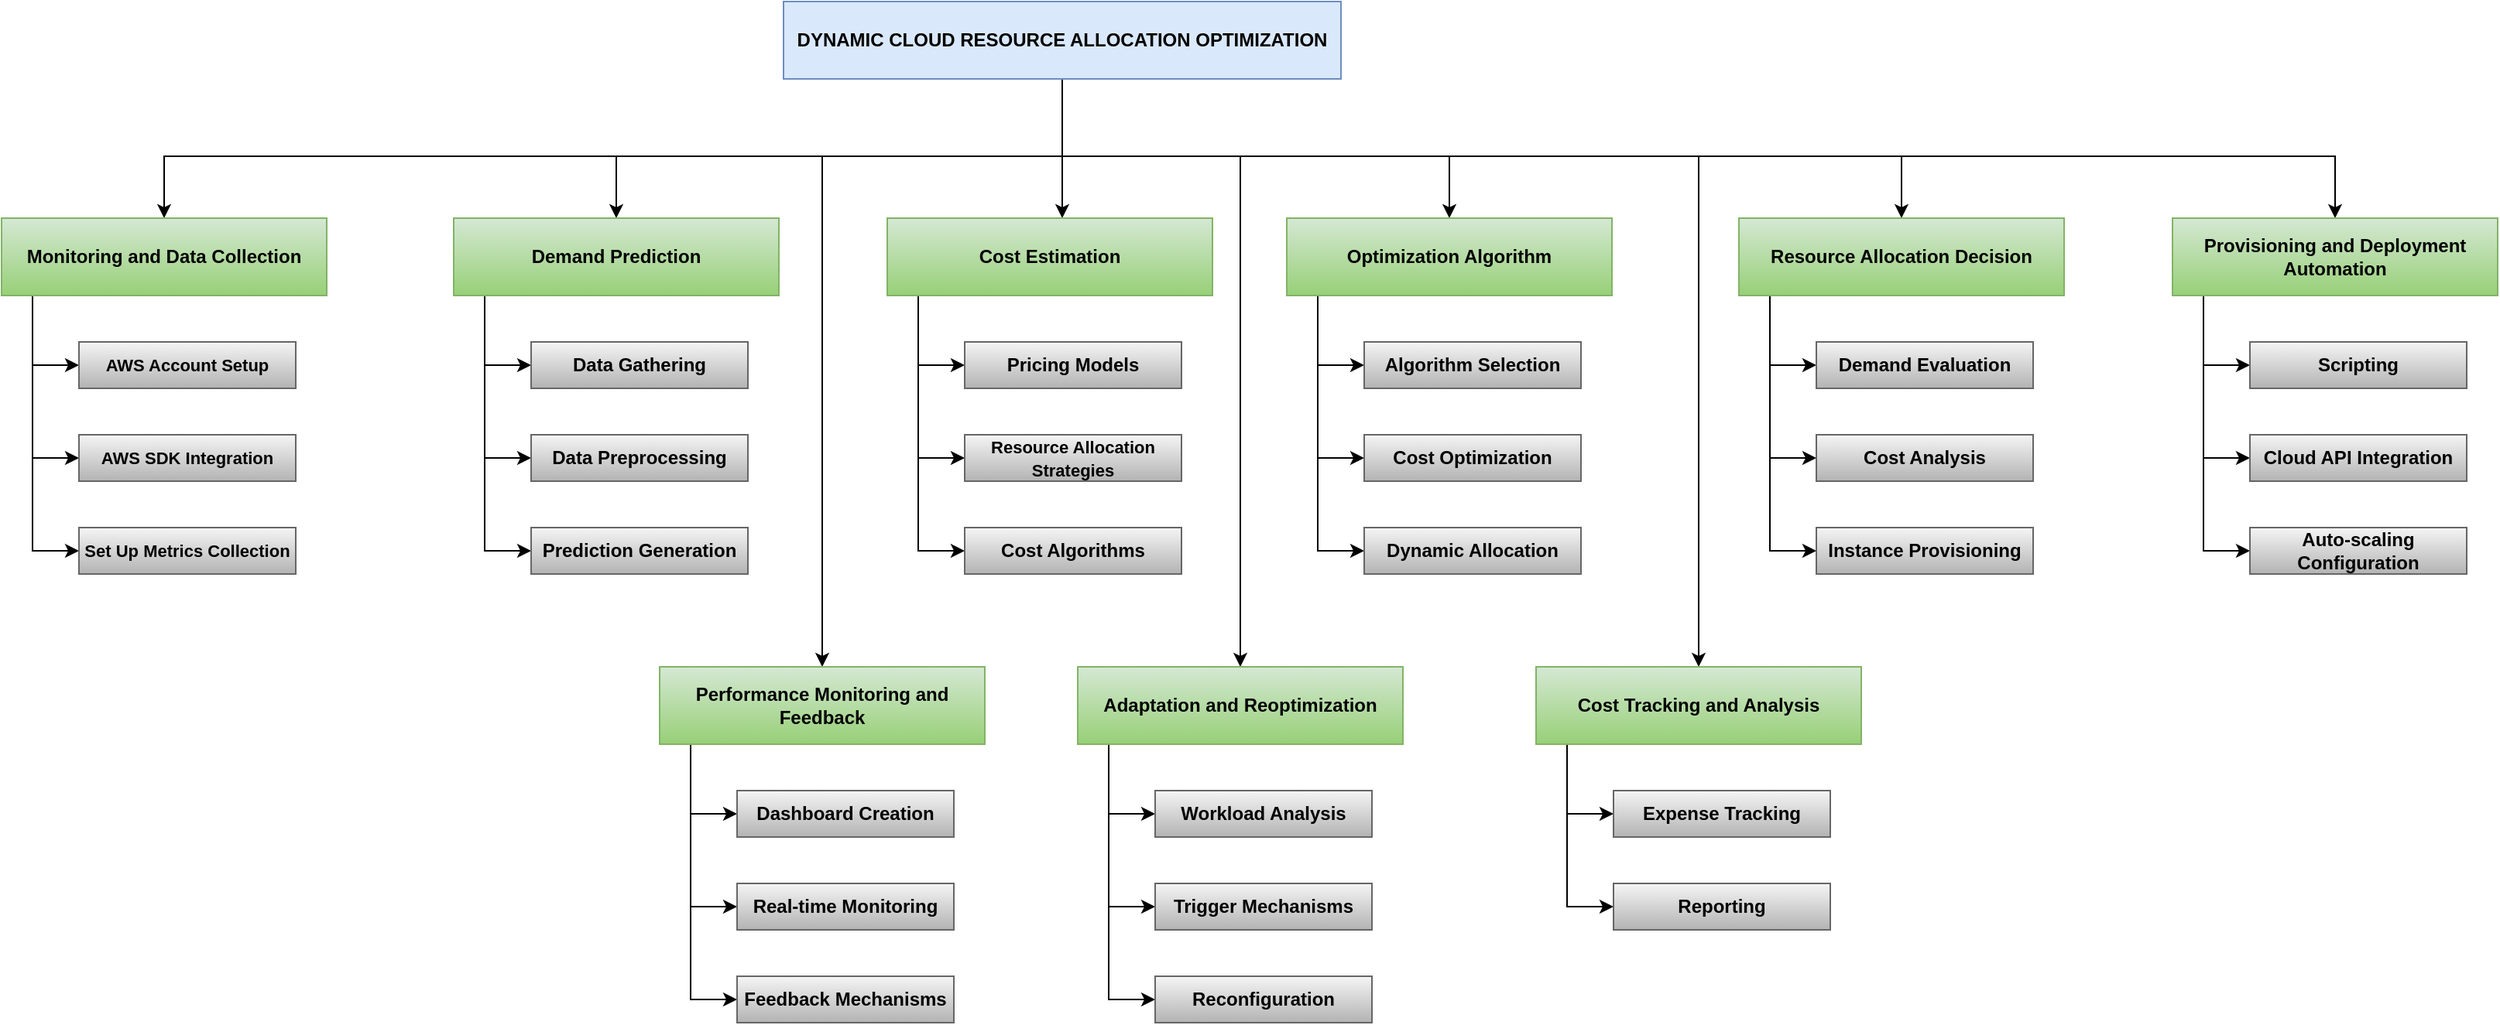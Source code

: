 <mxfile version="23.1.2" type="github">
  <diagram name="Page-1" id="vomRgqeDoXMJSXy5FQNF">
    <mxGraphModel dx="1674" dy="795" grid="1" gridSize="10" guides="1" tooltips="1" connect="1" arrows="1" fold="1" page="1" pageScale="1" pageWidth="850" pageHeight="1100" math="0" shadow="0">
      <root>
        <mxCell id="0" />
        <mxCell id="1" parent="0" />
        <mxCell id="p84BkrB5wEW7YCwomfIb-9" style="edgeStyle=orthogonalEdgeStyle;rounded=0;orthogonalLoop=1;jettySize=auto;html=1;" edge="1" parent="1" source="p84BkrB5wEW7YCwomfIb-1" target="p84BkrB5wEW7YCwomfIb-2">
          <mxGeometry relative="1" as="geometry">
            <Array as="points">
              <mxPoint x="705" y="120" />
              <mxPoint x="125" y="120" />
            </Array>
          </mxGeometry>
        </mxCell>
        <mxCell id="p84BkrB5wEW7YCwomfIb-20" style="edgeStyle=orthogonalEdgeStyle;rounded=0;orthogonalLoop=1;jettySize=auto;html=1;entryX=0.5;entryY=0;entryDx=0;entryDy=0;" edge="1" parent="1" source="p84BkrB5wEW7YCwomfIb-1" target="p84BkrB5wEW7YCwomfIb-16">
          <mxGeometry relative="1" as="geometry">
            <Array as="points">
              <mxPoint x="705" y="120" />
              <mxPoint x="417" y="120" />
            </Array>
          </mxGeometry>
        </mxCell>
        <mxCell id="p84BkrB5wEW7YCwomfIb-28" style="edgeStyle=orthogonalEdgeStyle;rounded=0;orthogonalLoop=1;jettySize=auto;html=1;" edge="1" parent="1" source="p84BkrB5wEW7YCwomfIb-1" target="p84BkrB5wEW7YCwomfIb-24">
          <mxGeometry relative="1" as="geometry">
            <Array as="points">
              <mxPoint x="705" y="140" />
              <mxPoint x="705" y="140" />
            </Array>
          </mxGeometry>
        </mxCell>
        <mxCell id="p84BkrB5wEW7YCwomfIb-71" style="edgeStyle=orthogonalEdgeStyle;rounded=0;orthogonalLoop=1;jettySize=auto;html=1;" edge="1" parent="1" source="p84BkrB5wEW7YCwomfIb-1" target="p84BkrB5wEW7YCwomfIb-46">
          <mxGeometry relative="1" as="geometry">
            <Array as="points">
              <mxPoint x="705" y="120" />
              <mxPoint x="1527" y="120" />
            </Array>
          </mxGeometry>
        </mxCell>
        <mxCell id="p84BkrB5wEW7YCwomfIb-72" style="edgeStyle=orthogonalEdgeStyle;rounded=0;orthogonalLoop=1;jettySize=auto;html=1;" edge="1" parent="1" source="p84BkrB5wEW7YCwomfIb-1" target="p84BkrB5wEW7YCwomfIb-39">
          <mxGeometry relative="1" as="geometry">
            <Array as="points">
              <mxPoint x="705" y="120" />
              <mxPoint x="1247" y="120" />
            </Array>
          </mxGeometry>
        </mxCell>
        <mxCell id="p84BkrB5wEW7YCwomfIb-73" style="edgeStyle=orthogonalEdgeStyle;rounded=0;orthogonalLoop=1;jettySize=auto;html=1;entryX=0.5;entryY=0;entryDx=0;entryDy=0;" edge="1" parent="1" source="p84BkrB5wEW7YCwomfIb-1" target="p84BkrB5wEW7YCwomfIb-32">
          <mxGeometry relative="1" as="geometry">
            <Array as="points">
              <mxPoint x="705" y="120" />
              <mxPoint x="955" y="120" />
            </Array>
          </mxGeometry>
        </mxCell>
        <mxCell id="p84BkrB5wEW7YCwomfIb-74" style="edgeStyle=orthogonalEdgeStyle;rounded=0;orthogonalLoop=1;jettySize=auto;html=1;entryX=0.5;entryY=0;entryDx=0;entryDy=0;" edge="1" parent="1" source="p84BkrB5wEW7YCwomfIb-1" target="p84BkrB5wEW7YCwomfIb-67">
          <mxGeometry relative="1" as="geometry">
            <Array as="points">
              <mxPoint x="705" y="120" />
              <mxPoint x="1116" y="120" />
            </Array>
          </mxGeometry>
        </mxCell>
        <mxCell id="p84BkrB5wEW7YCwomfIb-75" style="edgeStyle=orthogonalEdgeStyle;rounded=0;orthogonalLoop=1;jettySize=auto;html=1;entryX=0.5;entryY=0;entryDx=0;entryDy=0;" edge="1" parent="1" target="p84BkrB5wEW7YCwomfIb-60">
          <mxGeometry relative="1" as="geometry">
            <mxPoint x="705" y="90" as="sourcePoint" />
            <Array as="points">
              <mxPoint x="705" y="120" />
              <mxPoint x="820" y="120" />
            </Array>
          </mxGeometry>
        </mxCell>
        <mxCell id="p84BkrB5wEW7YCwomfIb-76" style="edgeStyle=orthogonalEdgeStyle;rounded=0;orthogonalLoop=1;jettySize=auto;html=1;entryX=0.5;entryY=0;entryDx=0;entryDy=0;" edge="1" parent="1" target="p84BkrB5wEW7YCwomfIb-53">
          <mxGeometry relative="1" as="geometry">
            <mxPoint x="705" y="100" as="sourcePoint" />
            <Array as="points">
              <mxPoint x="705" y="120" />
              <mxPoint x="550" y="120" />
            </Array>
          </mxGeometry>
        </mxCell>
        <mxCell id="p84BkrB5wEW7YCwomfIb-1" value="&lt;b&gt;DYNAMIC CLOUD RESOURCE ALLOCATION OPTIMIZATION&lt;/b&gt;" style="rounded=0;whiteSpace=wrap;html=1;fillColor=#dae8fc;strokeColor=#6c8ebf;" vertex="1" parent="1">
          <mxGeometry x="525" y="20" width="360" height="50" as="geometry" />
        </mxCell>
        <mxCell id="p84BkrB5wEW7YCwomfIb-10" style="edgeStyle=orthogonalEdgeStyle;rounded=0;orthogonalLoop=1;jettySize=auto;html=1;entryX=0;entryY=0.5;entryDx=0;entryDy=0;" edge="1" parent="1" source="p84BkrB5wEW7YCwomfIb-2" target="p84BkrB5wEW7YCwomfIb-8">
          <mxGeometry relative="1" as="geometry">
            <Array as="points">
              <mxPoint x="40" y="375" />
            </Array>
          </mxGeometry>
        </mxCell>
        <mxCell id="p84BkrB5wEW7YCwomfIb-11" style="edgeStyle=orthogonalEdgeStyle;rounded=0;orthogonalLoop=1;jettySize=auto;html=1;entryX=0;entryY=0.5;entryDx=0;entryDy=0;" edge="1" parent="1" source="p84BkrB5wEW7YCwomfIb-2" target="p84BkrB5wEW7YCwomfIb-3">
          <mxGeometry relative="1" as="geometry">
            <Array as="points">
              <mxPoint x="40" y="315" />
            </Array>
          </mxGeometry>
        </mxCell>
        <mxCell id="p84BkrB5wEW7YCwomfIb-12" style="edgeStyle=orthogonalEdgeStyle;rounded=0;orthogonalLoop=1;jettySize=auto;html=1;entryX=0;entryY=0.5;entryDx=0;entryDy=0;" edge="1" parent="1" source="p84BkrB5wEW7YCwomfIb-2" target="p84BkrB5wEW7YCwomfIb-7">
          <mxGeometry relative="1" as="geometry">
            <Array as="points">
              <mxPoint x="40" y="255" />
            </Array>
          </mxGeometry>
        </mxCell>
        <mxCell id="p84BkrB5wEW7YCwomfIb-2" value="&lt;strong&gt;Monitoring and Data Collection&lt;/strong&gt;" style="rounded=0;whiteSpace=wrap;html=1;fillColor=#d5e8d4;strokeColor=#82b366;gradientColor=#97d077;" vertex="1" parent="1">
          <mxGeometry x="20" y="160" width="210" height="50" as="geometry" />
        </mxCell>
        <mxCell id="p84BkrB5wEW7YCwomfIb-3" value="&lt;font style=&quot;font-size: 11px;&quot;&gt;&lt;strong&gt;AWS SDK Integration&lt;/strong&gt;&lt;/font&gt;" style="rounded=0;whiteSpace=wrap;html=1;fillColor=#f5f5f5;gradientColor=#b3b3b3;strokeColor=#666666;" vertex="1" parent="1">
          <mxGeometry x="70" y="300" width="140" height="30" as="geometry" />
        </mxCell>
        <mxCell id="p84BkrB5wEW7YCwomfIb-7" value="&lt;font style=&quot;font-size: 11px;&quot;&gt;&lt;strong&gt;AWS Account Setup&lt;/strong&gt;&lt;/font&gt;" style="rounded=0;whiteSpace=wrap;html=1;fillColor=#f5f5f5;gradientColor=#b3b3b3;strokeColor=#666666;" vertex="1" parent="1">
          <mxGeometry x="70" y="240" width="140" height="30" as="geometry" />
        </mxCell>
        <mxCell id="p84BkrB5wEW7YCwomfIb-8" value="&lt;font style=&quot;font-size: 11px;&quot;&gt;&lt;strong&gt;Set Up Metrics Collection&lt;/strong&gt;&lt;/font&gt;" style="rounded=0;whiteSpace=wrap;html=1;fillColor=#f5f5f5;gradientColor=#b3b3b3;strokeColor=#666666;" vertex="1" parent="1">
          <mxGeometry x="70" y="360" width="140" height="30" as="geometry" />
        </mxCell>
        <mxCell id="p84BkrB5wEW7YCwomfIb-13" style="edgeStyle=orthogonalEdgeStyle;rounded=0;orthogonalLoop=1;jettySize=auto;html=1;entryX=0;entryY=0.5;entryDx=0;entryDy=0;" edge="1" parent="1" source="p84BkrB5wEW7YCwomfIb-16" target="p84BkrB5wEW7YCwomfIb-19">
          <mxGeometry relative="1" as="geometry">
            <Array as="points">
              <mxPoint x="332" y="375" />
            </Array>
          </mxGeometry>
        </mxCell>
        <mxCell id="p84BkrB5wEW7YCwomfIb-14" style="edgeStyle=orthogonalEdgeStyle;rounded=0;orthogonalLoop=1;jettySize=auto;html=1;entryX=0;entryY=0.5;entryDx=0;entryDy=0;" edge="1" parent="1" source="p84BkrB5wEW7YCwomfIb-16" target="p84BkrB5wEW7YCwomfIb-17">
          <mxGeometry relative="1" as="geometry">
            <Array as="points">
              <mxPoint x="332" y="315" />
            </Array>
          </mxGeometry>
        </mxCell>
        <mxCell id="p84BkrB5wEW7YCwomfIb-15" style="edgeStyle=orthogonalEdgeStyle;rounded=0;orthogonalLoop=1;jettySize=auto;html=1;entryX=0;entryY=0.5;entryDx=0;entryDy=0;" edge="1" parent="1" source="p84BkrB5wEW7YCwomfIb-16" target="p84BkrB5wEW7YCwomfIb-18">
          <mxGeometry relative="1" as="geometry">
            <Array as="points">
              <mxPoint x="332" y="255" />
            </Array>
          </mxGeometry>
        </mxCell>
        <mxCell id="p84BkrB5wEW7YCwomfIb-16" value="&lt;strong&gt;Demand Prediction&lt;/strong&gt;" style="rounded=0;whiteSpace=wrap;html=1;fillColor=#d5e8d4;gradientColor=#97d077;strokeColor=#82b366;" vertex="1" parent="1">
          <mxGeometry x="312" y="160" width="210" height="50" as="geometry" />
        </mxCell>
        <mxCell id="p84BkrB5wEW7YCwomfIb-17" value="&lt;strong&gt;Data Preprocessing&lt;/strong&gt;" style="rounded=0;whiteSpace=wrap;html=1;fillColor=#f5f5f5;gradientColor=#b3b3b3;strokeColor=#666666;" vertex="1" parent="1">
          <mxGeometry x="362" y="300" width="140" height="30" as="geometry" />
        </mxCell>
        <mxCell id="p84BkrB5wEW7YCwomfIb-18" value="&lt;strong&gt;Data Gathering&lt;/strong&gt;" style="rounded=0;whiteSpace=wrap;html=1;fillColor=#f5f5f5;gradientColor=#b3b3b3;strokeColor=#666666;" vertex="1" parent="1">
          <mxGeometry x="362" y="240" width="140" height="30" as="geometry" />
        </mxCell>
        <mxCell id="p84BkrB5wEW7YCwomfIb-19" value="&lt;strong&gt;Prediction Generation&lt;/strong&gt;" style="rounded=0;whiteSpace=wrap;html=1;fillColor=#f5f5f5;gradientColor=#b3b3b3;strokeColor=#666666;" vertex="1" parent="1">
          <mxGeometry x="362" y="360" width="140" height="30" as="geometry" />
        </mxCell>
        <mxCell id="p84BkrB5wEW7YCwomfIb-21" style="edgeStyle=orthogonalEdgeStyle;rounded=0;orthogonalLoop=1;jettySize=auto;html=1;entryX=0;entryY=0.5;entryDx=0;entryDy=0;" edge="1" parent="1" source="p84BkrB5wEW7YCwomfIb-24" target="p84BkrB5wEW7YCwomfIb-27">
          <mxGeometry relative="1" as="geometry">
            <Array as="points">
              <mxPoint x="612" y="375" />
            </Array>
          </mxGeometry>
        </mxCell>
        <mxCell id="p84BkrB5wEW7YCwomfIb-22" style="edgeStyle=orthogonalEdgeStyle;rounded=0;orthogonalLoop=1;jettySize=auto;html=1;entryX=0;entryY=0.5;entryDx=0;entryDy=0;" edge="1" parent="1" source="p84BkrB5wEW7YCwomfIb-24" target="p84BkrB5wEW7YCwomfIb-25">
          <mxGeometry relative="1" as="geometry">
            <Array as="points">
              <mxPoint x="612" y="315" />
            </Array>
          </mxGeometry>
        </mxCell>
        <mxCell id="p84BkrB5wEW7YCwomfIb-23" style="edgeStyle=orthogonalEdgeStyle;rounded=0;orthogonalLoop=1;jettySize=auto;html=1;entryX=0;entryY=0.5;entryDx=0;entryDy=0;" edge="1" parent="1" source="p84BkrB5wEW7YCwomfIb-24" target="p84BkrB5wEW7YCwomfIb-26">
          <mxGeometry relative="1" as="geometry">
            <Array as="points">
              <mxPoint x="612" y="255" />
            </Array>
          </mxGeometry>
        </mxCell>
        <mxCell id="p84BkrB5wEW7YCwomfIb-24" value="&lt;strong&gt;Cost Estimation&lt;/strong&gt;" style="rounded=0;whiteSpace=wrap;html=1;fillColor=#d5e8d4;gradientColor=#97d077;strokeColor=#82b366;" vertex="1" parent="1">
          <mxGeometry x="592" y="160" width="210" height="50" as="geometry" />
        </mxCell>
        <mxCell id="p84BkrB5wEW7YCwomfIb-25" value="&lt;font style=&quot;font-size: 11px;&quot;&gt;&lt;b&gt;Resource Allocation Strategies&lt;/b&gt;&lt;/font&gt;" style="rounded=0;whiteSpace=wrap;html=1;fillColor=#f5f5f5;gradientColor=#b3b3b3;strokeColor=#666666;" vertex="1" parent="1">
          <mxGeometry x="642" y="300" width="140" height="30" as="geometry" />
        </mxCell>
        <mxCell id="p84BkrB5wEW7YCwomfIb-26" value="&lt;b&gt;Pricing Models&lt;/b&gt;" style="rounded=0;whiteSpace=wrap;html=1;fillColor=#f5f5f5;gradientColor=#b3b3b3;strokeColor=#666666;" vertex="1" parent="1">
          <mxGeometry x="642" y="240" width="140" height="30" as="geometry" />
        </mxCell>
        <mxCell id="p84BkrB5wEW7YCwomfIb-27" value="&lt;b&gt;Cost Algorithms&lt;/b&gt;" style="rounded=0;whiteSpace=wrap;html=1;fillColor=#f5f5f5;gradientColor=#b3b3b3;strokeColor=#666666;" vertex="1" parent="1">
          <mxGeometry x="642" y="360" width="140" height="30" as="geometry" />
        </mxCell>
        <mxCell id="p84BkrB5wEW7YCwomfIb-29" style="edgeStyle=orthogonalEdgeStyle;rounded=0;orthogonalLoop=1;jettySize=auto;html=1;entryX=0;entryY=0.5;entryDx=0;entryDy=0;" edge="1" parent="1" source="p84BkrB5wEW7YCwomfIb-32" target="p84BkrB5wEW7YCwomfIb-35">
          <mxGeometry relative="1" as="geometry">
            <Array as="points">
              <mxPoint x="870" y="375" />
            </Array>
          </mxGeometry>
        </mxCell>
        <mxCell id="p84BkrB5wEW7YCwomfIb-30" style="edgeStyle=orthogonalEdgeStyle;rounded=0;orthogonalLoop=1;jettySize=auto;html=1;entryX=0;entryY=0.5;entryDx=0;entryDy=0;" edge="1" parent="1" source="p84BkrB5wEW7YCwomfIb-32" target="p84BkrB5wEW7YCwomfIb-33">
          <mxGeometry relative="1" as="geometry">
            <Array as="points">
              <mxPoint x="870" y="315" />
            </Array>
          </mxGeometry>
        </mxCell>
        <mxCell id="p84BkrB5wEW7YCwomfIb-31" style="edgeStyle=orthogonalEdgeStyle;rounded=0;orthogonalLoop=1;jettySize=auto;html=1;entryX=0;entryY=0.5;entryDx=0;entryDy=0;" edge="1" parent="1" source="p84BkrB5wEW7YCwomfIb-32" target="p84BkrB5wEW7YCwomfIb-34">
          <mxGeometry relative="1" as="geometry">
            <Array as="points">
              <mxPoint x="870" y="255" />
            </Array>
          </mxGeometry>
        </mxCell>
        <mxCell id="p84BkrB5wEW7YCwomfIb-32" value="&lt;strong&gt;Optimization Algorithm&lt;/strong&gt;" style="rounded=0;whiteSpace=wrap;html=1;fillColor=#d5e8d4;gradientColor=#97d077;strokeColor=#82b366;" vertex="1" parent="1">
          <mxGeometry x="850" y="160" width="210" height="50" as="geometry" />
        </mxCell>
        <mxCell id="p84BkrB5wEW7YCwomfIb-33" value="&lt;b&gt;Cost Optimization&lt;/b&gt;" style="rounded=0;whiteSpace=wrap;html=1;fillColor=#f5f5f5;gradientColor=#b3b3b3;strokeColor=#666666;" vertex="1" parent="1">
          <mxGeometry x="900" y="300" width="140" height="30" as="geometry" />
        </mxCell>
        <mxCell id="p84BkrB5wEW7YCwomfIb-34" value="&lt;b&gt;Algorithm Selection&lt;/b&gt;" style="rounded=0;whiteSpace=wrap;html=1;fillColor=#f5f5f5;gradientColor=#b3b3b3;strokeColor=#666666;" vertex="1" parent="1">
          <mxGeometry x="900" y="240" width="140" height="30" as="geometry" />
        </mxCell>
        <mxCell id="p84BkrB5wEW7YCwomfIb-35" value="&lt;b&gt;Dynamic Allocation&lt;/b&gt;" style="rounded=0;whiteSpace=wrap;html=1;fillColor=#f5f5f5;gradientColor=#b3b3b3;strokeColor=#666666;" vertex="1" parent="1">
          <mxGeometry x="900" y="360" width="140" height="30" as="geometry" />
        </mxCell>
        <mxCell id="p84BkrB5wEW7YCwomfIb-36" style="edgeStyle=orthogonalEdgeStyle;rounded=0;orthogonalLoop=1;jettySize=auto;html=1;entryX=0;entryY=0.5;entryDx=0;entryDy=0;" edge="1" parent="1" source="p84BkrB5wEW7YCwomfIb-39" target="p84BkrB5wEW7YCwomfIb-42">
          <mxGeometry relative="1" as="geometry">
            <Array as="points">
              <mxPoint x="1162" y="375" />
            </Array>
          </mxGeometry>
        </mxCell>
        <mxCell id="p84BkrB5wEW7YCwomfIb-37" style="edgeStyle=orthogonalEdgeStyle;rounded=0;orthogonalLoop=1;jettySize=auto;html=1;entryX=0;entryY=0.5;entryDx=0;entryDy=0;" edge="1" parent="1" source="p84BkrB5wEW7YCwomfIb-39" target="p84BkrB5wEW7YCwomfIb-40">
          <mxGeometry relative="1" as="geometry">
            <Array as="points">
              <mxPoint x="1162" y="315" />
            </Array>
          </mxGeometry>
        </mxCell>
        <mxCell id="p84BkrB5wEW7YCwomfIb-38" style="edgeStyle=orthogonalEdgeStyle;rounded=0;orthogonalLoop=1;jettySize=auto;html=1;entryX=0;entryY=0.5;entryDx=0;entryDy=0;" edge="1" parent="1" source="p84BkrB5wEW7YCwomfIb-39" target="p84BkrB5wEW7YCwomfIb-41">
          <mxGeometry relative="1" as="geometry">
            <Array as="points">
              <mxPoint x="1162" y="255" />
            </Array>
          </mxGeometry>
        </mxCell>
        <mxCell id="p84BkrB5wEW7YCwomfIb-39" value="&lt;strong&gt;Resource Allocation Decision&lt;/strong&gt;" style="rounded=0;whiteSpace=wrap;html=1;fillColor=#d5e8d4;gradientColor=#97d077;strokeColor=#82b366;" vertex="1" parent="1">
          <mxGeometry x="1142" y="160" width="210" height="50" as="geometry" />
        </mxCell>
        <mxCell id="p84BkrB5wEW7YCwomfIb-40" value="&lt;b&gt;Cost Analysis&lt;/b&gt;" style="rounded=0;whiteSpace=wrap;html=1;fillColor=#f5f5f5;gradientColor=#b3b3b3;strokeColor=#666666;" vertex="1" parent="1">
          <mxGeometry x="1192" y="300" width="140" height="30" as="geometry" />
        </mxCell>
        <mxCell id="p84BkrB5wEW7YCwomfIb-41" value="&lt;b&gt;Demand Evaluation&lt;/b&gt;" style="rounded=0;whiteSpace=wrap;html=1;fillColor=#f5f5f5;gradientColor=#b3b3b3;strokeColor=#666666;" vertex="1" parent="1">
          <mxGeometry x="1192" y="240" width="140" height="30" as="geometry" />
        </mxCell>
        <mxCell id="p84BkrB5wEW7YCwomfIb-42" value="&lt;b&gt;Instance Provisioning&lt;/b&gt;" style="rounded=0;whiteSpace=wrap;html=1;fillColor=#f5f5f5;gradientColor=#b3b3b3;strokeColor=#666666;" vertex="1" parent="1">
          <mxGeometry x="1192" y="360" width="140" height="30" as="geometry" />
        </mxCell>
        <mxCell id="p84BkrB5wEW7YCwomfIb-43" style="edgeStyle=orthogonalEdgeStyle;rounded=0;orthogonalLoop=1;jettySize=auto;html=1;entryX=0;entryY=0.5;entryDx=0;entryDy=0;" edge="1" parent="1" source="p84BkrB5wEW7YCwomfIb-46" target="p84BkrB5wEW7YCwomfIb-49">
          <mxGeometry relative="1" as="geometry">
            <Array as="points">
              <mxPoint x="1442" y="375" />
            </Array>
          </mxGeometry>
        </mxCell>
        <mxCell id="p84BkrB5wEW7YCwomfIb-44" style="edgeStyle=orthogonalEdgeStyle;rounded=0;orthogonalLoop=1;jettySize=auto;html=1;entryX=0;entryY=0.5;entryDx=0;entryDy=0;" edge="1" parent="1" source="p84BkrB5wEW7YCwomfIb-46" target="p84BkrB5wEW7YCwomfIb-47">
          <mxGeometry relative="1" as="geometry">
            <Array as="points">
              <mxPoint x="1442" y="315" />
            </Array>
          </mxGeometry>
        </mxCell>
        <mxCell id="p84BkrB5wEW7YCwomfIb-45" style="edgeStyle=orthogonalEdgeStyle;rounded=0;orthogonalLoop=1;jettySize=auto;html=1;entryX=0;entryY=0.5;entryDx=0;entryDy=0;" edge="1" parent="1" source="p84BkrB5wEW7YCwomfIb-46" target="p84BkrB5wEW7YCwomfIb-48">
          <mxGeometry relative="1" as="geometry">
            <Array as="points">
              <mxPoint x="1442" y="255" />
            </Array>
          </mxGeometry>
        </mxCell>
        <mxCell id="p84BkrB5wEW7YCwomfIb-46" value="&lt;strong&gt;Provisioning and Deployment Automation&lt;/strong&gt;" style="rounded=0;whiteSpace=wrap;html=1;fillColor=#d5e8d4;gradientColor=#97d077;strokeColor=#82b366;" vertex="1" parent="1">
          <mxGeometry x="1422" y="160" width="210" height="50" as="geometry" />
        </mxCell>
        <mxCell id="p84BkrB5wEW7YCwomfIb-47" value="&lt;b&gt;Cloud API Integration&lt;/b&gt;" style="rounded=0;whiteSpace=wrap;html=1;fillColor=#f5f5f5;gradientColor=#b3b3b3;strokeColor=#666666;" vertex="1" parent="1">
          <mxGeometry x="1472" y="300" width="140" height="30" as="geometry" />
        </mxCell>
        <mxCell id="p84BkrB5wEW7YCwomfIb-48" value="&lt;b&gt;Scripting&lt;/b&gt;" style="rounded=0;whiteSpace=wrap;html=1;fillColor=#f5f5f5;gradientColor=#b3b3b3;strokeColor=#666666;" vertex="1" parent="1">
          <mxGeometry x="1472" y="240" width="140" height="30" as="geometry" />
        </mxCell>
        <mxCell id="p84BkrB5wEW7YCwomfIb-49" value="&lt;b&gt;Auto-scaling Configuration&lt;/b&gt;" style="rounded=0;whiteSpace=wrap;html=1;fillColor=#f5f5f5;gradientColor=#b3b3b3;strokeColor=#666666;" vertex="1" parent="1">
          <mxGeometry x="1472" y="360" width="140" height="30" as="geometry" />
        </mxCell>
        <mxCell id="p84BkrB5wEW7YCwomfIb-50" style="edgeStyle=orthogonalEdgeStyle;rounded=0;orthogonalLoop=1;jettySize=auto;html=1;entryX=0;entryY=0.5;entryDx=0;entryDy=0;" edge="1" parent="1" source="p84BkrB5wEW7YCwomfIb-53" target="p84BkrB5wEW7YCwomfIb-56">
          <mxGeometry relative="1" as="geometry">
            <Array as="points">
              <mxPoint x="465" y="665" />
            </Array>
          </mxGeometry>
        </mxCell>
        <mxCell id="p84BkrB5wEW7YCwomfIb-51" style="edgeStyle=orthogonalEdgeStyle;rounded=0;orthogonalLoop=1;jettySize=auto;html=1;entryX=0;entryY=0.5;entryDx=0;entryDy=0;" edge="1" parent="1" source="p84BkrB5wEW7YCwomfIb-53" target="p84BkrB5wEW7YCwomfIb-54">
          <mxGeometry relative="1" as="geometry">
            <Array as="points">
              <mxPoint x="465" y="605" />
            </Array>
          </mxGeometry>
        </mxCell>
        <mxCell id="p84BkrB5wEW7YCwomfIb-52" style="edgeStyle=orthogonalEdgeStyle;rounded=0;orthogonalLoop=1;jettySize=auto;html=1;entryX=0;entryY=0.5;entryDx=0;entryDy=0;" edge="1" parent="1" source="p84BkrB5wEW7YCwomfIb-53" target="p84BkrB5wEW7YCwomfIb-55">
          <mxGeometry relative="1" as="geometry">
            <Array as="points">
              <mxPoint x="465" y="545" />
            </Array>
          </mxGeometry>
        </mxCell>
        <mxCell id="p84BkrB5wEW7YCwomfIb-53" value="&lt;strong&gt;Performance Monitoring and Feedback&lt;/strong&gt;" style="rounded=0;whiteSpace=wrap;html=1;fillColor=#d5e8d4;gradientColor=#97d077;strokeColor=#82b366;" vertex="1" parent="1">
          <mxGeometry x="445" y="450" width="210" height="50" as="geometry" />
        </mxCell>
        <mxCell id="p84BkrB5wEW7YCwomfIb-54" value="&lt;b&gt;Real-time Monitoring&lt;/b&gt;" style="rounded=0;whiteSpace=wrap;html=1;fillColor=#f5f5f5;gradientColor=#b3b3b3;strokeColor=#666666;" vertex="1" parent="1">
          <mxGeometry x="495" y="590" width="140" height="30" as="geometry" />
        </mxCell>
        <mxCell id="p84BkrB5wEW7YCwomfIb-55" value="&lt;b&gt;Dashboard Creation&lt;/b&gt;" style="rounded=0;whiteSpace=wrap;html=1;fillColor=#f5f5f5;gradientColor=#b3b3b3;strokeColor=#666666;" vertex="1" parent="1">
          <mxGeometry x="495" y="530" width="140" height="30" as="geometry" />
        </mxCell>
        <mxCell id="p84BkrB5wEW7YCwomfIb-56" value="&lt;b&gt;Feedback Mechanisms&lt;/b&gt;" style="rounded=0;whiteSpace=wrap;html=1;fillColor=#f5f5f5;gradientColor=#b3b3b3;strokeColor=#666666;" vertex="1" parent="1">
          <mxGeometry x="495" y="650" width="140" height="30" as="geometry" />
        </mxCell>
        <mxCell id="p84BkrB5wEW7YCwomfIb-57" style="edgeStyle=orthogonalEdgeStyle;rounded=0;orthogonalLoop=1;jettySize=auto;html=1;entryX=0;entryY=0.5;entryDx=0;entryDy=0;" edge="1" parent="1" source="p84BkrB5wEW7YCwomfIb-60" target="p84BkrB5wEW7YCwomfIb-63">
          <mxGeometry relative="1" as="geometry">
            <Array as="points">
              <mxPoint x="735" y="665" />
            </Array>
          </mxGeometry>
        </mxCell>
        <mxCell id="p84BkrB5wEW7YCwomfIb-58" style="edgeStyle=orthogonalEdgeStyle;rounded=0;orthogonalLoop=1;jettySize=auto;html=1;entryX=0;entryY=0.5;entryDx=0;entryDy=0;" edge="1" parent="1" source="p84BkrB5wEW7YCwomfIb-60" target="p84BkrB5wEW7YCwomfIb-61">
          <mxGeometry relative="1" as="geometry">
            <Array as="points">
              <mxPoint x="735" y="605" />
            </Array>
          </mxGeometry>
        </mxCell>
        <mxCell id="p84BkrB5wEW7YCwomfIb-59" style="edgeStyle=orthogonalEdgeStyle;rounded=0;orthogonalLoop=1;jettySize=auto;html=1;entryX=0;entryY=0.5;entryDx=0;entryDy=0;" edge="1" parent="1" source="p84BkrB5wEW7YCwomfIb-60" target="p84BkrB5wEW7YCwomfIb-62">
          <mxGeometry relative="1" as="geometry">
            <Array as="points">
              <mxPoint x="735" y="545" />
            </Array>
          </mxGeometry>
        </mxCell>
        <mxCell id="p84BkrB5wEW7YCwomfIb-60" value="&lt;strong&gt;Adaptation and Reoptimization&lt;/strong&gt;" style="rounded=0;whiteSpace=wrap;html=1;fillColor=#d5e8d4;gradientColor=#97d077;strokeColor=#82b366;" vertex="1" parent="1">
          <mxGeometry x="715" y="450" width="210" height="50" as="geometry" />
        </mxCell>
        <mxCell id="p84BkrB5wEW7YCwomfIb-61" value="&lt;b&gt;Trigger Mechanisms&lt;/b&gt;" style="rounded=0;whiteSpace=wrap;html=1;fillColor=#f5f5f5;gradientColor=#b3b3b3;strokeColor=#666666;" vertex="1" parent="1">
          <mxGeometry x="765" y="590" width="140" height="30" as="geometry" />
        </mxCell>
        <mxCell id="p84BkrB5wEW7YCwomfIb-62" value="&lt;b&gt;Workload Analysis&lt;/b&gt;" style="rounded=0;whiteSpace=wrap;html=1;fillColor=#f5f5f5;gradientColor=#b3b3b3;strokeColor=#666666;" vertex="1" parent="1">
          <mxGeometry x="765" y="530" width="140" height="30" as="geometry" />
        </mxCell>
        <mxCell id="p84BkrB5wEW7YCwomfIb-63" value="&lt;b&gt;Reconfiguration&lt;/b&gt;" style="rounded=0;whiteSpace=wrap;html=1;fillColor=#f5f5f5;gradientColor=#b3b3b3;strokeColor=#666666;" vertex="1" parent="1">
          <mxGeometry x="765" y="650" width="140" height="30" as="geometry" />
        </mxCell>
        <mxCell id="p84BkrB5wEW7YCwomfIb-65" style="edgeStyle=orthogonalEdgeStyle;rounded=0;orthogonalLoop=1;jettySize=auto;html=1;entryX=0;entryY=0.5;entryDx=0;entryDy=0;" edge="1" parent="1" source="p84BkrB5wEW7YCwomfIb-67" target="p84BkrB5wEW7YCwomfIb-68">
          <mxGeometry relative="1" as="geometry">
            <Array as="points">
              <mxPoint x="1031" y="605" />
            </Array>
          </mxGeometry>
        </mxCell>
        <mxCell id="p84BkrB5wEW7YCwomfIb-66" style="edgeStyle=orthogonalEdgeStyle;rounded=0;orthogonalLoop=1;jettySize=auto;html=1;entryX=0;entryY=0.5;entryDx=0;entryDy=0;" edge="1" parent="1" source="p84BkrB5wEW7YCwomfIb-67" target="p84BkrB5wEW7YCwomfIb-69">
          <mxGeometry relative="1" as="geometry">
            <Array as="points">
              <mxPoint x="1031" y="545" />
            </Array>
          </mxGeometry>
        </mxCell>
        <mxCell id="p84BkrB5wEW7YCwomfIb-67" value="&lt;strong&gt;Cost Tracking and Analysis&lt;/strong&gt;" style="rounded=0;whiteSpace=wrap;html=1;fillColor=#d5e8d4;gradientColor=#97d077;strokeColor=#82b366;" vertex="1" parent="1">
          <mxGeometry x="1011" y="450" width="210" height="50" as="geometry" />
        </mxCell>
        <mxCell id="p84BkrB5wEW7YCwomfIb-68" value="&lt;b&gt;Reporting&lt;/b&gt;" style="rounded=0;whiteSpace=wrap;html=1;fillColor=#f5f5f5;gradientColor=#b3b3b3;strokeColor=#666666;" vertex="1" parent="1">
          <mxGeometry x="1061" y="590" width="140" height="30" as="geometry" />
        </mxCell>
        <mxCell id="p84BkrB5wEW7YCwomfIb-69" value="&lt;b&gt;Expense Tracking&lt;/b&gt;" style="rounded=0;whiteSpace=wrap;html=1;fillColor=#f5f5f5;gradientColor=#b3b3b3;strokeColor=#666666;" vertex="1" parent="1">
          <mxGeometry x="1061" y="530" width="140" height="30" as="geometry" />
        </mxCell>
      </root>
    </mxGraphModel>
  </diagram>
</mxfile>
